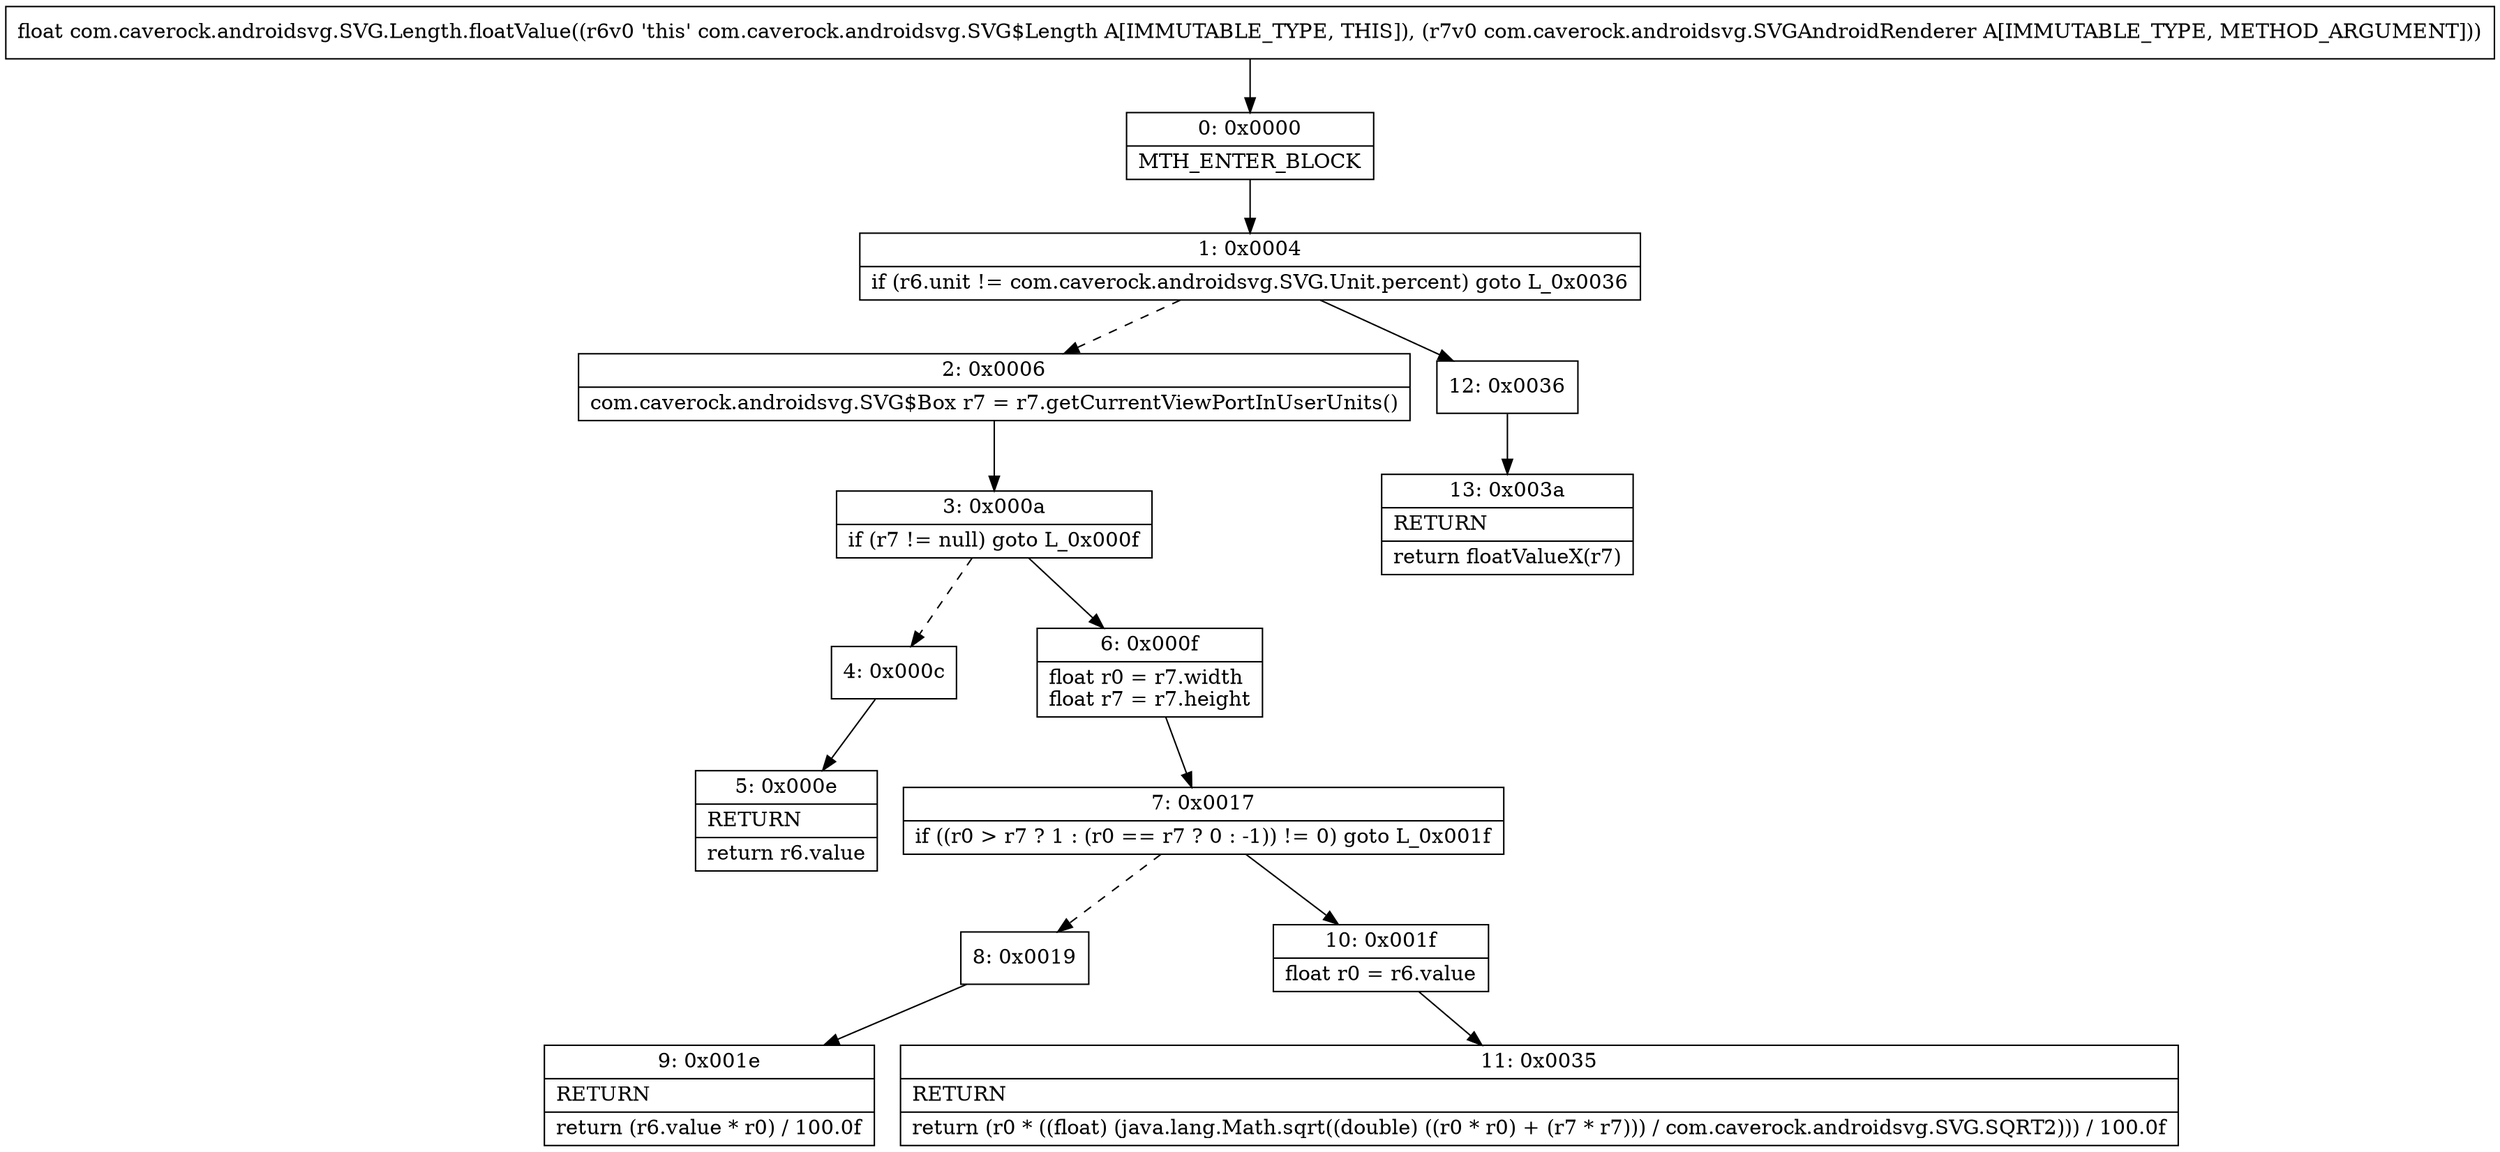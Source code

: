 digraph "CFG forcom.caverock.androidsvg.SVG.Length.floatValue(Lcom\/caverock\/androidsvg\/SVGAndroidRenderer;)F" {
Node_0 [shape=record,label="{0\:\ 0x0000|MTH_ENTER_BLOCK\l}"];
Node_1 [shape=record,label="{1\:\ 0x0004|if (r6.unit != com.caverock.androidsvg.SVG.Unit.percent) goto L_0x0036\l}"];
Node_2 [shape=record,label="{2\:\ 0x0006|com.caverock.androidsvg.SVG$Box r7 = r7.getCurrentViewPortInUserUnits()\l}"];
Node_3 [shape=record,label="{3\:\ 0x000a|if (r7 != null) goto L_0x000f\l}"];
Node_4 [shape=record,label="{4\:\ 0x000c}"];
Node_5 [shape=record,label="{5\:\ 0x000e|RETURN\l|return r6.value\l}"];
Node_6 [shape=record,label="{6\:\ 0x000f|float r0 = r7.width\lfloat r7 = r7.height\l}"];
Node_7 [shape=record,label="{7\:\ 0x0017|if ((r0 \> r7 ? 1 : (r0 == r7 ? 0 : \-1)) != 0) goto L_0x001f\l}"];
Node_8 [shape=record,label="{8\:\ 0x0019}"];
Node_9 [shape=record,label="{9\:\ 0x001e|RETURN\l|return (r6.value * r0) \/ 100.0f\l}"];
Node_10 [shape=record,label="{10\:\ 0x001f|float r0 = r6.value\l}"];
Node_11 [shape=record,label="{11\:\ 0x0035|RETURN\l|return (r0 * ((float) (java.lang.Math.sqrt((double) ((r0 * r0) + (r7 * r7))) \/ com.caverock.androidsvg.SVG.SQRT2))) \/ 100.0f\l}"];
Node_12 [shape=record,label="{12\:\ 0x0036}"];
Node_13 [shape=record,label="{13\:\ 0x003a|RETURN\l|return floatValueX(r7)\l}"];
MethodNode[shape=record,label="{float com.caverock.androidsvg.SVG.Length.floatValue((r6v0 'this' com.caverock.androidsvg.SVG$Length A[IMMUTABLE_TYPE, THIS]), (r7v0 com.caverock.androidsvg.SVGAndroidRenderer A[IMMUTABLE_TYPE, METHOD_ARGUMENT])) }"];
MethodNode -> Node_0;
Node_0 -> Node_1;
Node_1 -> Node_2[style=dashed];
Node_1 -> Node_12;
Node_2 -> Node_3;
Node_3 -> Node_4[style=dashed];
Node_3 -> Node_6;
Node_4 -> Node_5;
Node_6 -> Node_7;
Node_7 -> Node_8[style=dashed];
Node_7 -> Node_10;
Node_8 -> Node_9;
Node_10 -> Node_11;
Node_12 -> Node_13;
}

